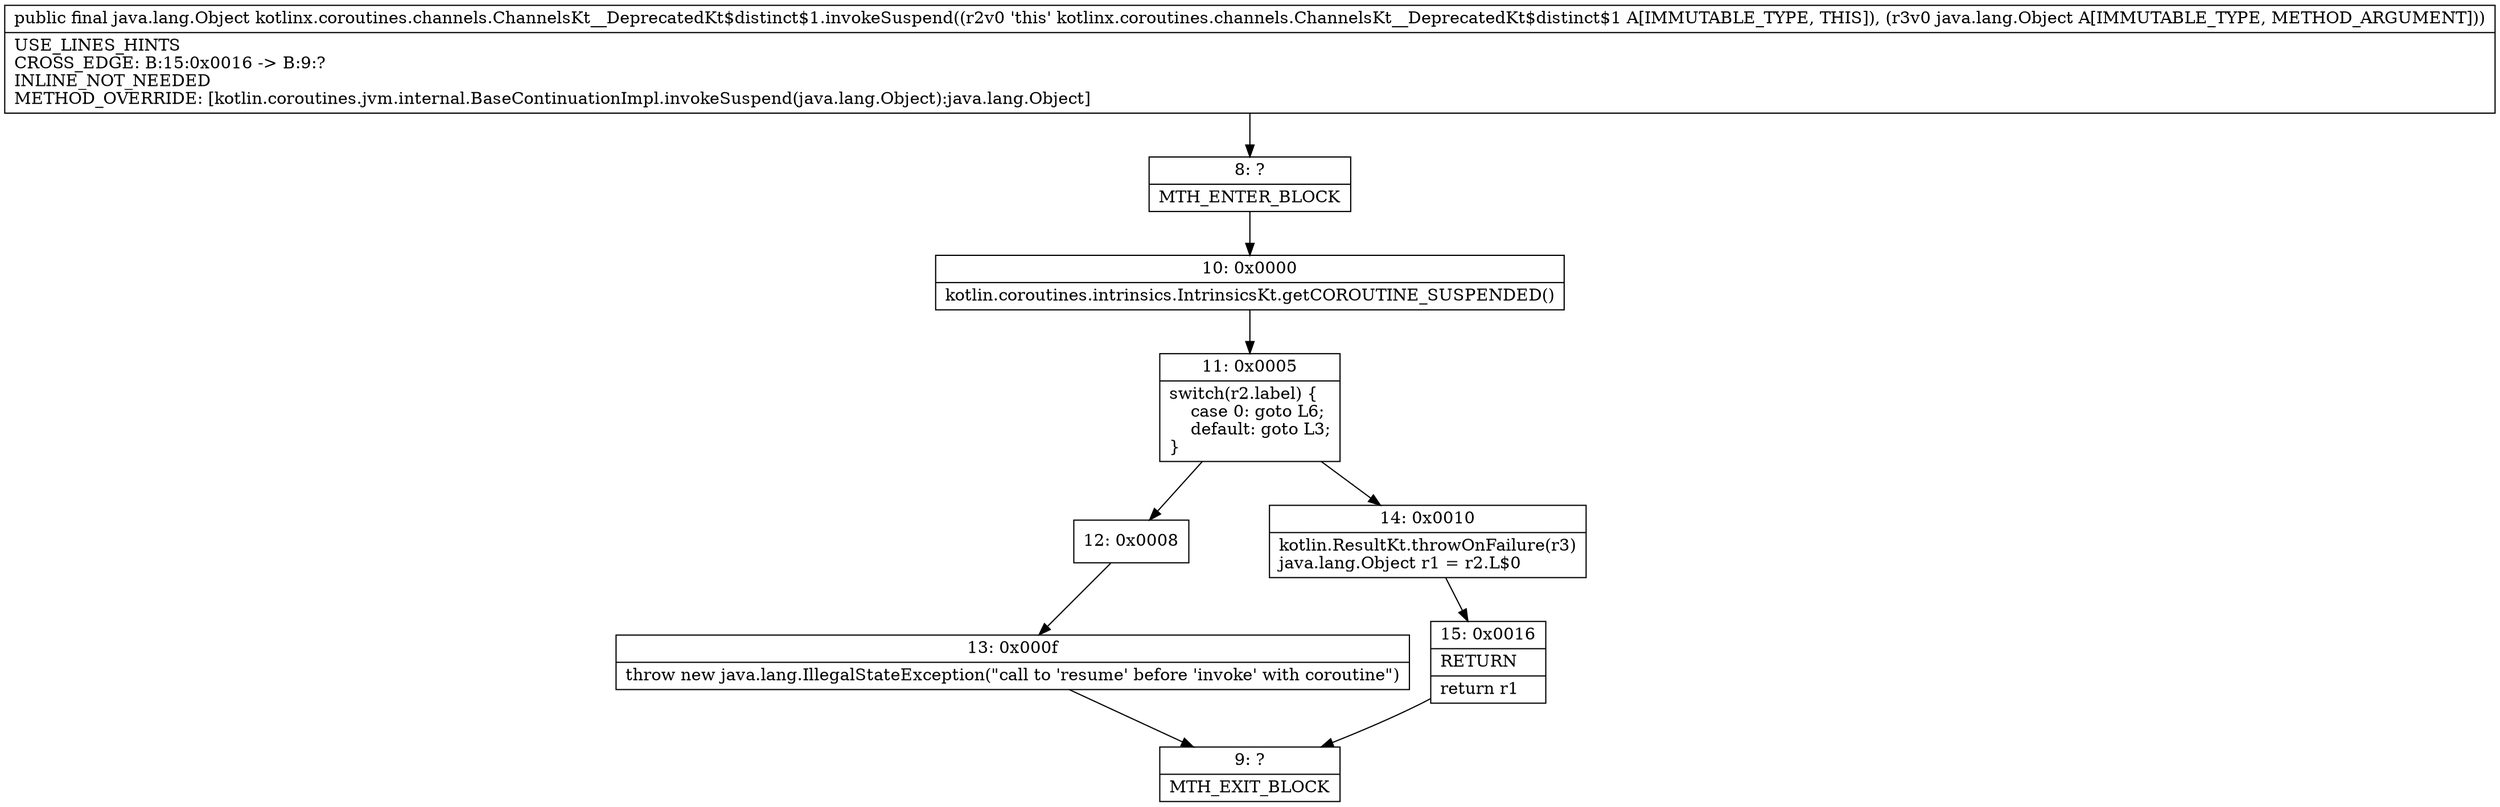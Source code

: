 digraph "CFG forkotlinx.coroutines.channels.ChannelsKt__DeprecatedKt$distinct$1.invokeSuspend(Ljava\/lang\/Object;)Ljava\/lang\/Object;" {
Node_8 [shape=record,label="{8\:\ ?|MTH_ENTER_BLOCK\l}"];
Node_10 [shape=record,label="{10\:\ 0x0000|kotlin.coroutines.intrinsics.IntrinsicsKt.getCOROUTINE_SUSPENDED()\l}"];
Node_11 [shape=record,label="{11\:\ 0x0005|switch(r2.label) \{\l    case 0: goto L6;\l    default: goto L3;\l\}\l}"];
Node_12 [shape=record,label="{12\:\ 0x0008}"];
Node_13 [shape=record,label="{13\:\ 0x000f|throw new java.lang.IllegalStateException(\"call to 'resume' before 'invoke' with coroutine\")\l}"];
Node_9 [shape=record,label="{9\:\ ?|MTH_EXIT_BLOCK\l}"];
Node_14 [shape=record,label="{14\:\ 0x0010|kotlin.ResultKt.throwOnFailure(r3)\ljava.lang.Object r1 = r2.L$0\l}"];
Node_15 [shape=record,label="{15\:\ 0x0016|RETURN\l|return r1\l}"];
MethodNode[shape=record,label="{public final java.lang.Object kotlinx.coroutines.channels.ChannelsKt__DeprecatedKt$distinct$1.invokeSuspend((r2v0 'this' kotlinx.coroutines.channels.ChannelsKt__DeprecatedKt$distinct$1 A[IMMUTABLE_TYPE, THIS]), (r3v0 java.lang.Object A[IMMUTABLE_TYPE, METHOD_ARGUMENT]))  | USE_LINES_HINTS\lCROSS_EDGE: B:15:0x0016 \-\> B:9:?\lINLINE_NOT_NEEDED\lMETHOD_OVERRIDE: [kotlin.coroutines.jvm.internal.BaseContinuationImpl.invokeSuspend(java.lang.Object):java.lang.Object]\l}"];
MethodNode -> Node_8;Node_8 -> Node_10;
Node_10 -> Node_11;
Node_11 -> Node_12;
Node_11 -> Node_14;
Node_12 -> Node_13;
Node_13 -> Node_9;
Node_14 -> Node_15;
Node_15 -> Node_9;
}

